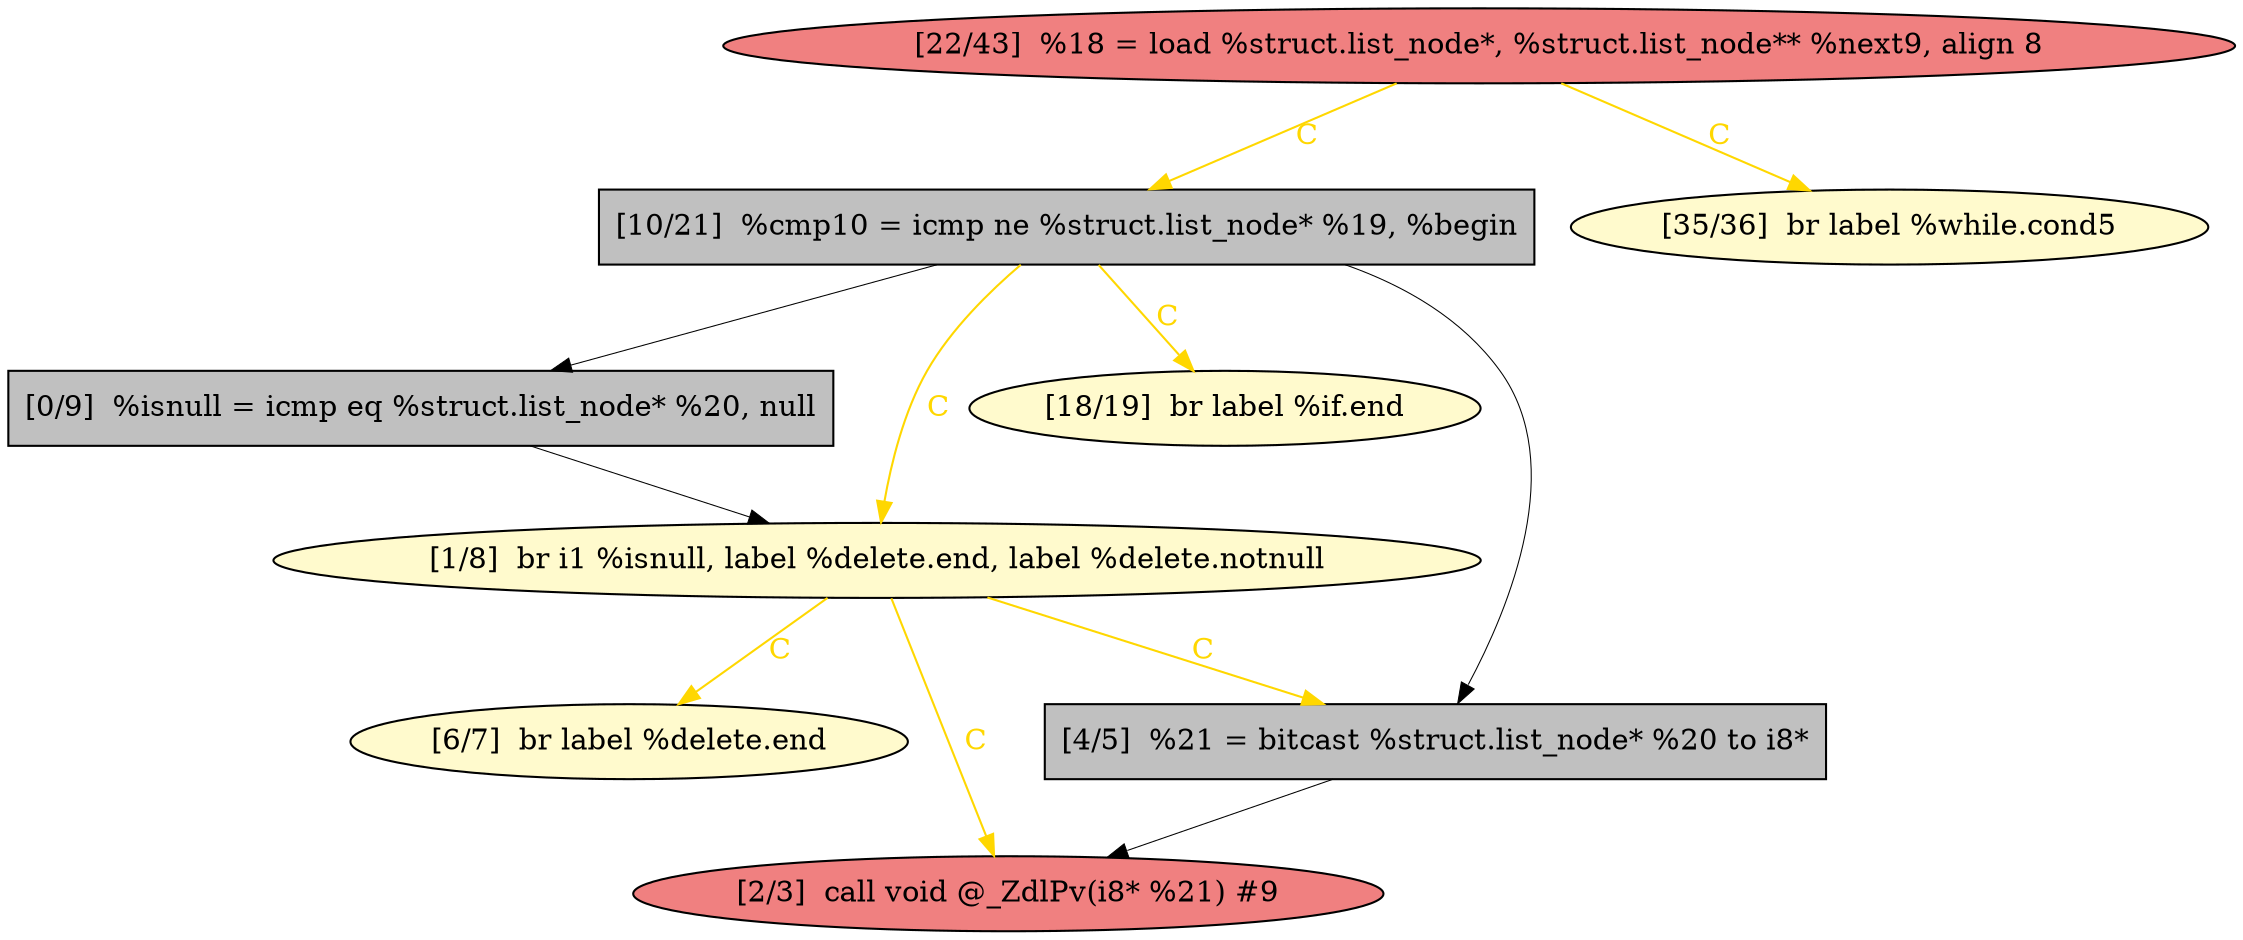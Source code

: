 
digraph G {


node1114 [fillcolor=grey,label="[0/9]  %isnull = icmp eq %struct.list_node* %20, null",shape=rectangle,style=filled ]
node1113 [fillcolor=grey,label="[10/21]  %cmp10 = icmp ne %struct.list_node* %19, %begin",shape=rectangle,style=filled ]
node1112 [fillcolor=lemonchiffon,label="[6/7]  br label %delete.end",shape=ellipse,style=filled ]
node1106 [fillcolor=lemonchiffon,label="[1/8]  br i1 %isnull, label %delete.end, label %delete.notnull",shape=ellipse,style=filled ]
node1110 [fillcolor=lightcoral,label="[2/3]  call void @_ZdlPv(i8* %21) #9",shape=ellipse,style=filled ]
node1111 [fillcolor=lemonchiffon,label="[35/36]  br label %while.cond5",shape=ellipse,style=filled ]
node1108 [fillcolor=lemonchiffon,label="[18/19]  br label %if.end",shape=ellipse,style=filled ]
node1107 [fillcolor=lightcoral,label="[22/43]  %18 = load %struct.list_node*, %struct.list_node** %next9, align 8",shape=ellipse,style=filled ]
node1109 [fillcolor=grey,label="[4/5]  %21 = bitcast %struct.list_node* %20 to i8*",shape=rectangle,style=filled ]

node1114->node1106 [style=solid,color=black,label="",penwidth=0.5,fontcolor=black ]
node1113->node1108 [style=solid,color=gold,label="C",penwidth=1.0,fontcolor=gold ]
node1113->node1109 [style=solid,color=black,label="",penwidth=0.5,fontcolor=black ]
node1113->node1106 [style=solid,color=gold,label="C",penwidth=1.0,fontcolor=gold ]
node1106->node1109 [style=solid,color=gold,label="C",penwidth=1.0,fontcolor=gold ]
node1106->node1110 [style=solid,color=gold,label="C",penwidth=1.0,fontcolor=gold ]
node1107->node1111 [style=solid,color=gold,label="C",penwidth=1.0,fontcolor=gold ]
node1113->node1114 [style=solid,color=black,label="",penwidth=0.5,fontcolor=black ]
node1107->node1113 [style=solid,color=gold,label="C",penwidth=1.0,fontcolor=gold ]
node1106->node1112 [style=solid,color=gold,label="C",penwidth=1.0,fontcolor=gold ]
node1109->node1110 [style=solid,color=black,label="",penwidth=0.5,fontcolor=black ]


}
